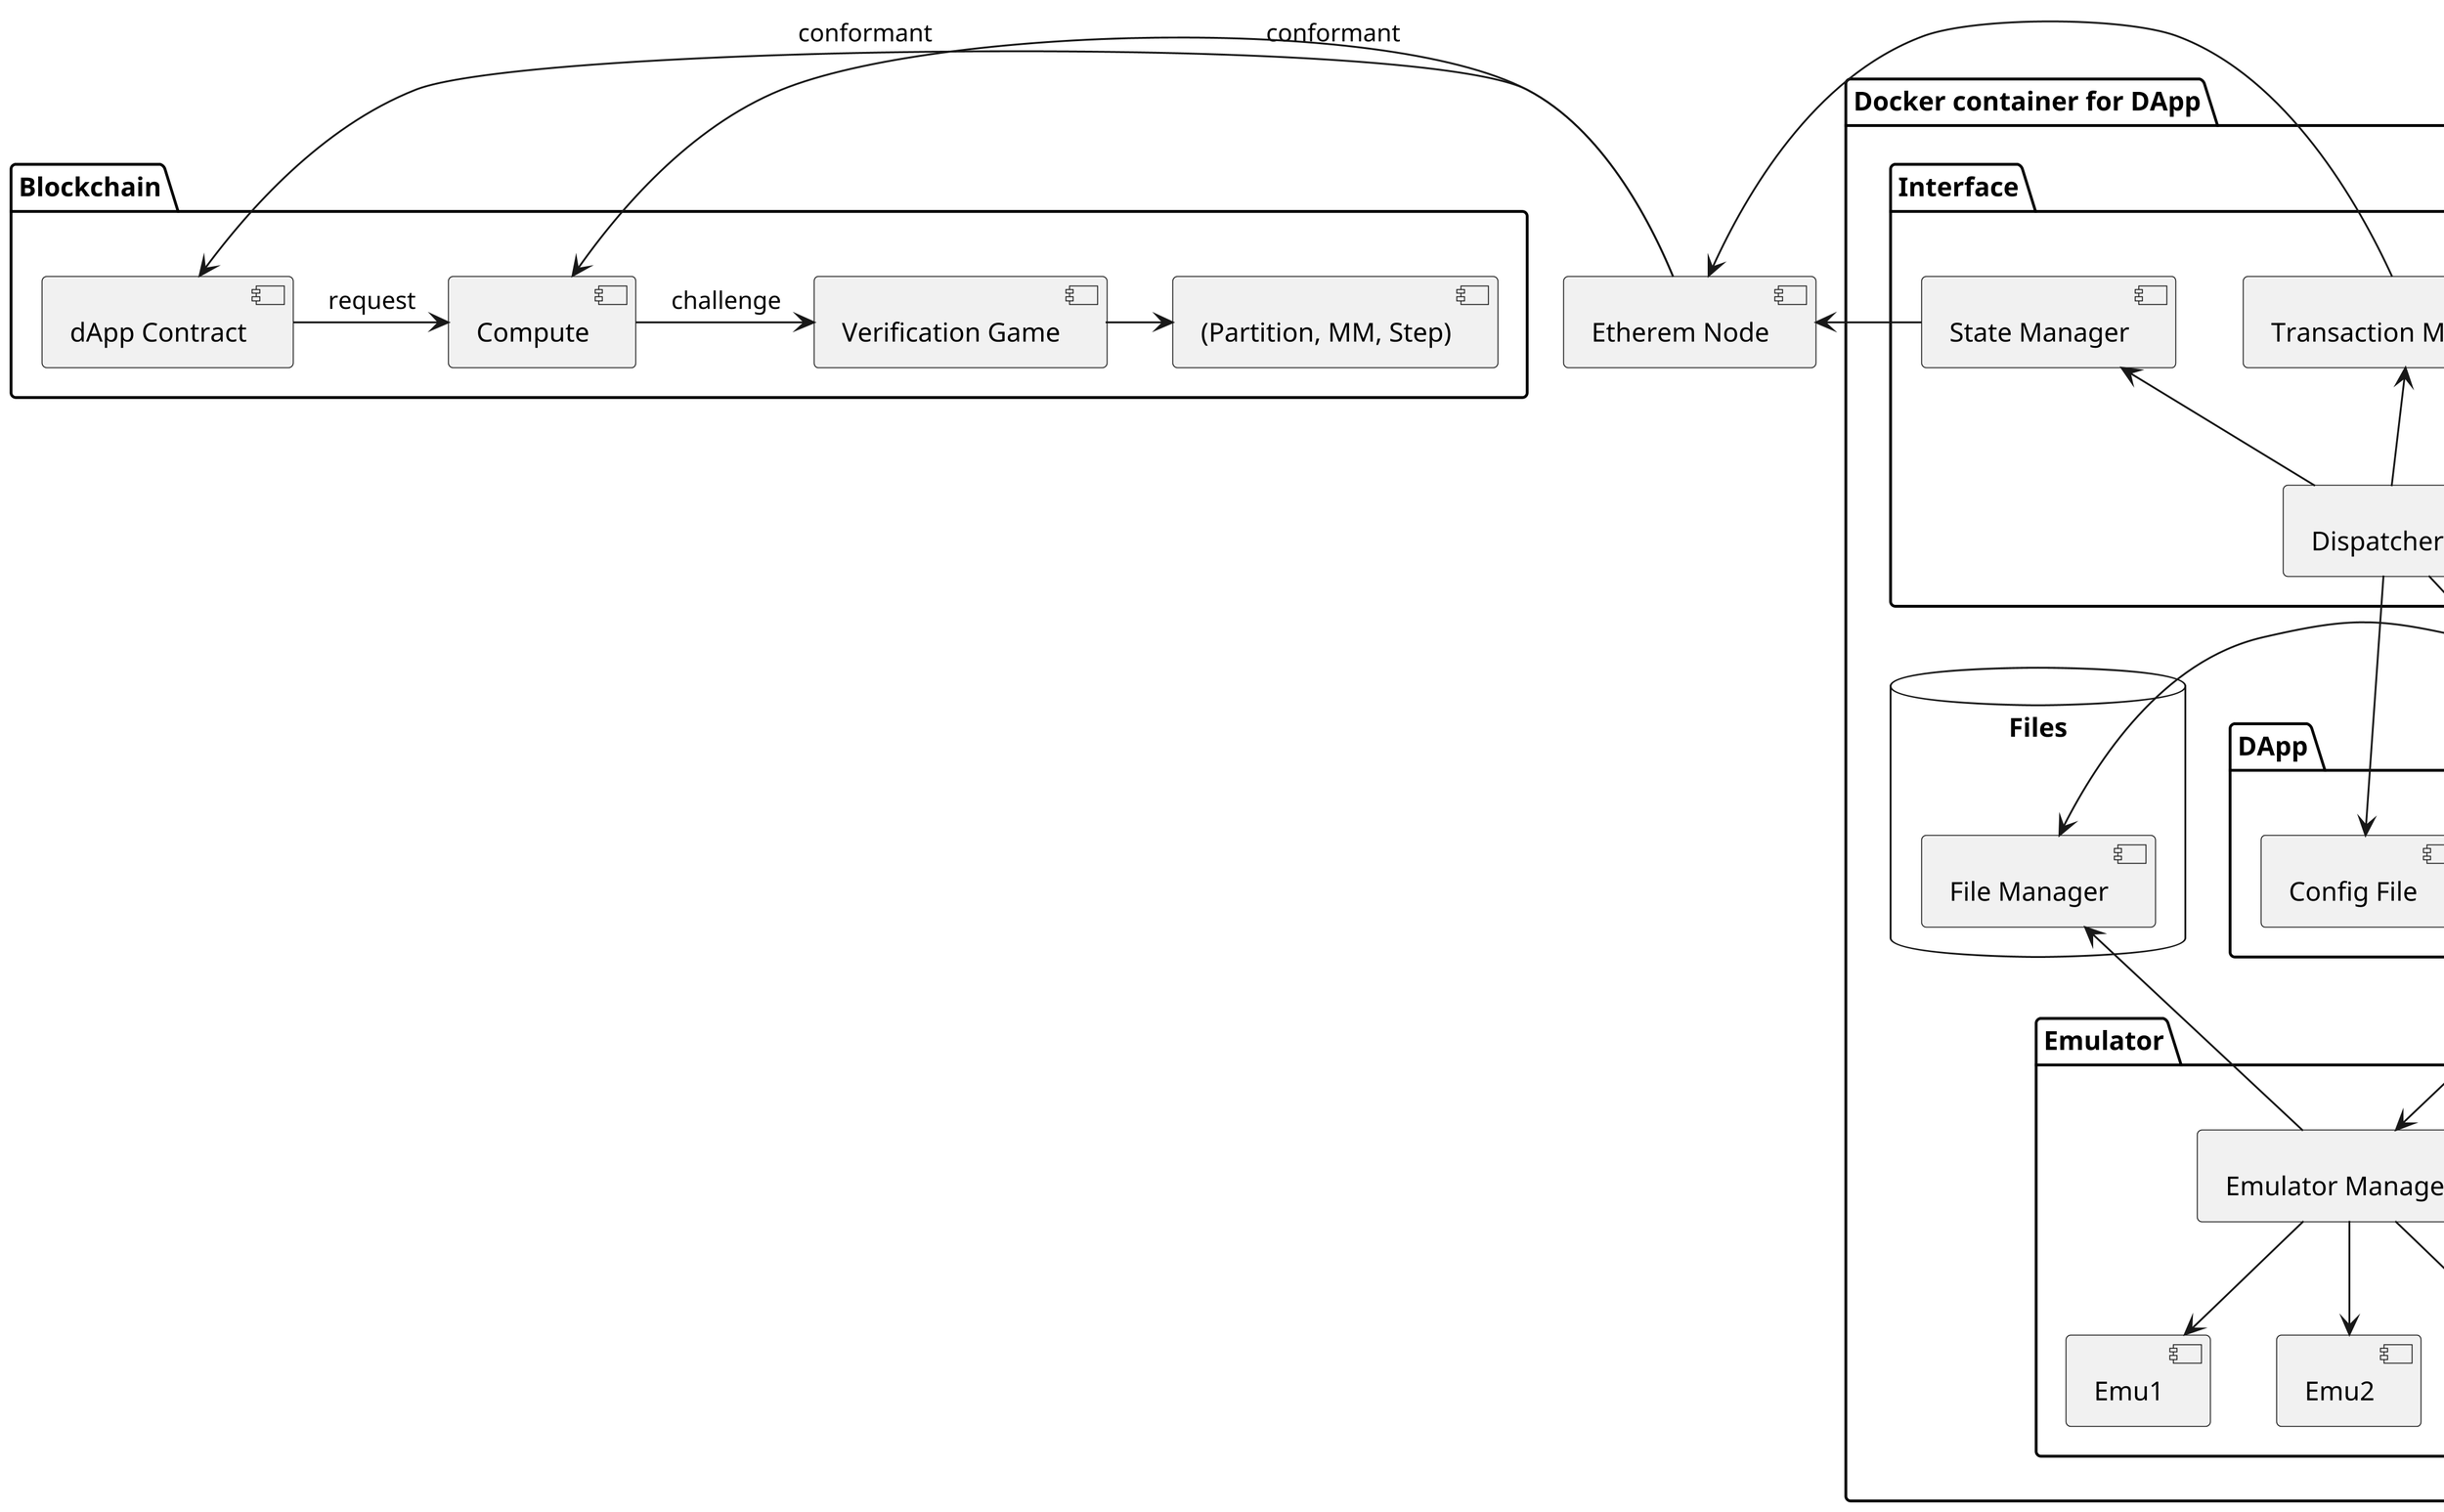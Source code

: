 @startuml
skinparam dpi 300

package "Blockchain" {
  [dApp Contract] as dappContract
  [Compute] as C
  [Verification Game] as VG
  [(Partition, MM, Step)] as Aux
  dappContract -> C : request
  C -> VG : challenge
  VG -> Aux
}

component [Etherem Node] as geth

dappContract <- geth : conformant
C <- geth : conformant

package "Docker container for DApp" {

package "Interface" {
  [Transaction Manager] as tx
  [State Manager] as S
  [Dispatcher] as D
  tx <-down- D
  S <-down- D
}

geth <- tx
geth <- S

package "DApp" {
  component [Dapp Callback] as callback
  component [Config File] as config
}

D -right-> config

D -down-> callback

package "Emulator" {
  [Emulator Manager] as EM
  [Emu1] as E1
  [Emu2] as E2
  [Emu3] as E3
  EM -down-> E1
  EM -down-> E2
  EM -down-> E3
}

database "Files" {
  component [File Manager] as FM
}

EM -up-> FM
callback -right-> FM
callback -down-> EM

}

@enduml
